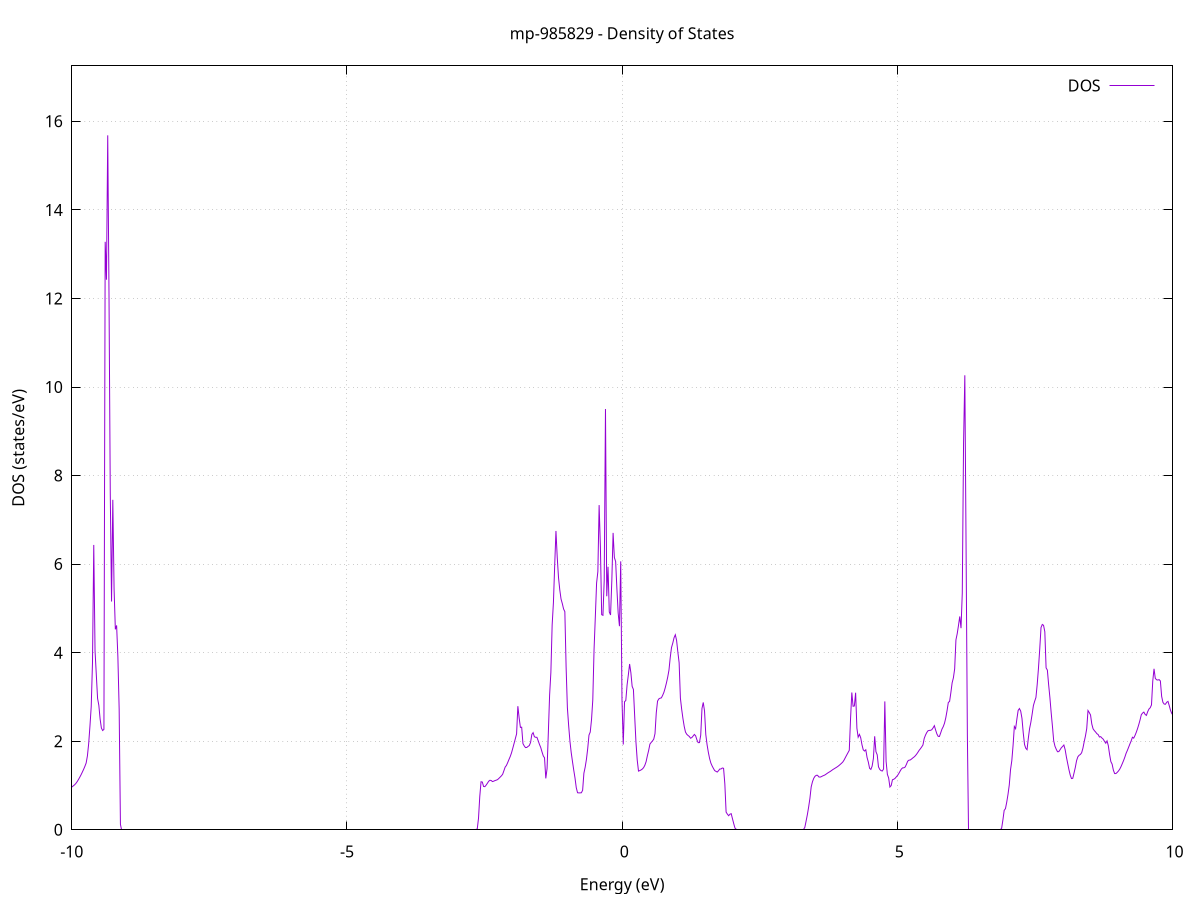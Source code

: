 set title 'mp-985829 - Density of States'
set xlabel 'Energy (eV)'
set ylabel 'DOS (states/eV)'
set grid
set xrange [-10:10]
set yrange [0:17.253]
set xzeroaxis lt -1
set terminal png size 800,600
set output 'mp-985829_dos_gnuplot.png'
plot '-' using 1:2 with lines title 'DOS'
-30.665600 0.000000
-30.642500 0.000000
-30.619400 0.000000
-30.596400 0.000000
-30.573300 0.000000
-30.550200 0.000000
-30.527100 0.000000
-30.504100 0.000000
-30.481000 0.000000
-30.457900 0.000000
-30.434800 0.000000
-30.411800 0.000000
-30.388700 0.000000
-30.365600 0.000000
-30.342600 0.000000
-30.319500 0.000000
-30.296400 0.000000
-30.273300 0.000000
-30.250300 0.000000
-30.227200 0.000000
-30.204100 0.000000
-30.181100 0.000000
-30.158000 0.000000
-30.134900 0.000000
-30.111800 0.000000
-30.088800 0.000000
-30.065700 0.000000
-30.042600 0.000000
-30.019600 0.000000
-29.996500 0.000000
-29.973400 0.000000
-29.950300 0.000000
-29.927300 0.000000
-29.904200 0.000000
-29.881100 0.000000
-29.858000 0.000000
-29.835000 0.000000
-29.811900 0.000000
-29.788800 0.000000
-29.765800 0.000000
-29.742700 0.000000
-29.719600 0.000000
-29.696500 0.000000
-29.673500 0.000000
-29.650400 0.000000
-29.627300 0.000000
-29.604300 0.000000
-29.581200 0.000000
-29.558100 0.000000
-29.535000 0.000000
-29.512000 0.000000
-29.488900 0.000000
-29.465800 0.000000
-29.442800 0.000000
-29.419700 0.000000
-29.396600 0.000000
-29.373500 0.000000
-29.350500 0.000000
-29.327400 0.000000
-29.304300 0.000000
-29.281200 0.000000
-29.258200 0.000000
-29.235100 0.000000
-29.212000 0.000000
-29.189000 0.000000
-29.165900 0.000000
-29.142800 0.000000
-29.119700 0.000000
-29.096700 0.000000
-29.073600 0.000000
-29.050500 0.000000
-29.027500 0.000000
-29.004400 0.000000
-28.981300 0.000000
-28.958200 0.000000
-28.935200 0.000000
-28.912100 0.000000
-28.889000 0.000000
-28.866000 0.000000
-28.842900 0.000000
-28.819800 0.000000
-28.796700 0.000000
-28.773700 0.000000
-28.750600 0.000000
-28.727500 0.000000
-28.704400 0.000000
-28.681400 0.000000
-28.658300 0.000000
-28.635200 0.000000
-28.612200 0.000000
-28.589100 0.000000
-28.566000 16.574900
-28.542900 25.207400
-28.519900 15.275700
-28.496800 11.604300
-28.473700 8.043300
-28.450700 27.228000
-28.427600 44.460600
-28.404500 26.703700
-28.381400 0.000000
-28.358400 0.000000
-28.335300 0.000000
-28.312200 0.000000
-28.289200 0.000000
-28.266100 0.000000
-28.243000 0.000000
-28.219900 0.000000
-28.196900 0.000000
-28.173800 0.000000
-28.150700 0.000000
-28.127600 0.000000
-28.104600 0.000000
-28.081500 0.000000
-28.058400 0.000000
-28.035400 0.000000
-28.012300 0.000000
-27.989200 0.000000
-27.966100 0.000000
-27.943100 0.000000
-27.920000 0.000000
-27.896900 0.000000
-27.873900 0.000000
-27.850800 0.000000
-27.827700 0.000000
-27.804600 0.000000
-27.781600 0.000000
-27.758500 0.000000
-27.735400 0.000000
-27.712400 0.000000
-27.689300 0.000000
-27.666200 0.000000
-27.643100 0.000000
-27.620100 0.000000
-27.597000 0.000000
-27.573900 0.000000
-27.550800 0.000000
-27.527800 0.000000
-27.504700 0.000000
-27.481600 0.000000
-27.458600 0.000000
-27.435500 0.000000
-27.412400 0.000000
-27.389300 0.000000
-27.366300 0.000000
-27.343200 0.000000
-27.320100 0.000000
-27.297100 0.000000
-27.274000 0.000000
-27.250900 0.000000
-27.227800 0.000000
-27.204800 0.000000
-27.181700 0.000000
-27.158600 0.000000
-27.135500 0.000000
-27.112500 0.000000
-27.089400 0.000000
-27.066300 0.000000
-27.043300 0.000000
-27.020200 0.000000
-26.997100 0.000000
-26.974000 0.000000
-26.951000 0.000000
-26.927900 0.000000
-26.904800 0.000000
-26.881800 0.000000
-26.858700 0.000000
-26.835600 0.000000
-26.812500 0.000000
-26.789500 0.000000
-26.766400 0.000000
-26.743300 0.000000
-26.720300 0.000000
-26.697200 0.000000
-26.674100 0.000000
-26.651000 0.000000
-26.628000 0.000000
-26.604900 0.000000
-26.581800 0.000000
-26.558700 0.000000
-26.535700 0.000000
-26.512600 0.000000
-26.489500 0.000000
-26.466500 0.000000
-26.443400 0.000000
-26.420300 0.000000
-26.397200 0.000000
-26.374200 0.000000
-26.351100 0.000000
-26.328000 0.000000
-26.305000 0.000000
-26.281900 0.000000
-26.258800 0.000000
-26.235700 0.000000
-26.212700 0.000000
-26.189600 0.000000
-26.166500 0.000000
-26.143500 0.000000
-26.120400 0.000000
-26.097300 0.000000
-26.074200 0.000000
-26.051200 0.000000
-26.028100 0.000000
-26.005000 0.000000
-25.981900 0.000000
-25.958900 0.000000
-25.935800 0.000000
-25.912700 0.000000
-25.889700 0.000000
-25.866600 0.000000
-25.843500 0.000000
-25.820400 0.000000
-25.797400 0.000000
-25.774300 0.000000
-25.751200 0.000000
-25.728200 0.000000
-25.705100 0.000000
-25.682000 0.000000
-25.658900 0.000000
-25.635900 0.000000
-25.612800 0.000000
-25.589700 0.000000
-25.566700 0.000000
-25.543600 0.000000
-25.520500 0.000000
-25.497400 0.000000
-25.474400 0.000000
-25.451300 0.000000
-25.428200 0.000000
-25.405100 0.000000
-25.382100 0.000000
-25.359000 0.000000
-25.335900 0.000000
-25.312900 0.000000
-25.289800 0.000000
-25.266700 0.000000
-25.243600 0.000000
-25.220600 0.000000
-25.197500 0.000000
-25.174400 0.000000
-25.151400 0.000000
-25.128300 0.000000
-25.105200 0.000000
-25.082100 0.000000
-25.059100 0.000000
-25.036000 0.000000
-25.012900 0.000000
-24.989900 0.000000
-24.966800 0.000000
-24.943700 0.000000
-24.920600 0.000000
-24.897600 0.000000
-24.874500 0.000000
-24.851400 0.000000
-24.828300 0.000000
-24.805300 0.000000
-24.782200 0.000000
-24.759100 0.000000
-24.736100 0.000000
-24.713000 0.000000
-24.689900 0.000000
-24.666800 0.000000
-24.643800 0.000000
-24.620700 0.000000
-24.597600 0.000000
-24.574600 0.000000
-24.551500 0.000000
-24.528400 0.000000
-24.505300 0.000000
-24.482300 0.000000
-24.459200 0.000000
-24.436100 0.000000
-24.413100 0.000000
-24.390000 0.000000
-24.366900 0.000000
-24.343800 0.000000
-24.320800 0.000000
-24.297700 0.000000
-24.274600 0.000000
-24.251500 0.000000
-24.228500 0.000000
-24.205400 0.000000
-24.182300 0.000000
-24.159300 0.000000
-24.136200 0.000000
-24.113100 0.000000
-24.090000 0.000000
-24.067000 0.000000
-24.043900 0.000000
-24.020800 0.000000
-23.997800 0.000000
-23.974700 0.000000
-23.951600 0.000000
-23.928500 0.000000
-23.905500 0.000000
-23.882400 0.000000
-23.859300 0.000000
-23.836300 0.000000
-23.813200 0.000000
-23.790100 0.000000
-23.767000 0.000000
-23.744000 0.000000
-23.720900 0.000000
-23.697800 0.000000
-23.674700 0.000000
-23.651700 0.000000
-23.628600 0.000000
-23.605500 0.000000
-23.582500 0.000000
-23.559400 0.000000
-23.536300 0.000000
-23.513200 0.000000
-23.490200 0.000000
-23.467100 0.000000
-23.444000 0.000000
-23.421000 0.000000
-23.397900 0.000000
-23.374800 0.000000
-23.351700 0.000000
-23.328700 0.000000
-23.305600 0.000000
-23.282500 0.000000
-23.259500 0.000000
-23.236400 0.000000
-23.213300 0.000000
-23.190200 0.000000
-23.167200 0.000000
-23.144100 0.000000
-23.121000 0.000000
-23.097900 0.000000
-23.074900 0.000000
-23.051800 0.000000
-23.028700 0.000000
-23.005700 0.000000
-22.982600 0.000000
-22.959500 0.000000
-22.936400 0.000000
-22.913400 0.000000
-22.890300 0.000000
-22.867200 0.000000
-22.844200 0.000000
-22.821100 0.000000
-22.798000 0.000000
-22.774900 0.000000
-22.751900 0.000000
-22.728800 0.000000
-22.705700 0.000000
-22.682700 0.000000
-22.659600 0.000000
-22.636500 0.000000
-22.613400 0.000000
-22.590400 0.000000
-22.567300 0.000000
-22.544200 0.000000
-22.521100 0.000000
-22.498100 0.000000
-22.475000 0.000000
-22.451900 0.000000
-22.428900 0.000000
-22.405800 0.000000
-22.382700 0.000000
-22.359600 0.000000
-22.336600 0.000000
-22.313500 0.000000
-22.290400 0.000000
-22.267400 0.000000
-22.244300 0.000000
-22.221200 0.000000
-22.198100 0.000000
-22.175100 0.000000
-22.152000 0.000000
-22.128900 0.000000
-22.105900 0.000000
-22.082800 0.000000
-22.059700 0.000000
-22.036600 0.000000
-22.013600 0.000000
-21.990500 0.000000
-21.967400 0.000000
-21.944300 0.000000
-21.921300 0.000000
-21.898200 0.000000
-21.875100 0.000000
-21.852100 0.000000
-21.829000 0.000000
-21.805900 0.000000
-21.782800 0.000000
-21.759800 0.000000
-21.736700 0.000000
-21.713600 0.000000
-21.690600 0.000000
-21.667500 0.000000
-21.644400 0.000000
-21.621300 0.000000
-21.598300 0.000000
-21.575200 0.000000
-21.552100 0.000000
-21.529100 0.000000
-21.506000 0.000000
-21.482900 0.000000
-21.459800 0.000000
-21.436800 0.000000
-21.413700 0.000000
-21.390600 0.000000
-21.367500 0.000000
-21.344500 0.000000
-21.321400 0.000000
-21.298300 0.000000
-21.275300 0.000000
-21.252200 0.000000
-21.229100 0.000000
-21.206000 0.000000
-21.183000 0.000000
-21.159900 0.000000
-21.136800 0.000000
-21.113800 0.000000
-21.090700 0.000000
-21.067600 0.000000
-21.044500 0.000000
-21.021500 0.000000
-20.998400 0.000000
-20.975300 0.000000
-20.952200 0.000000
-20.929200 0.000000
-20.906100 0.000000
-20.883000 0.000000
-20.860000 0.000000
-20.836900 0.000000
-20.813800 0.000000
-20.790700 0.000000
-20.767700 0.000000
-20.744600 0.000000
-20.721500 0.000000
-20.698500 0.000000
-20.675400 0.000000
-20.652300 0.000000
-20.629200 0.000000
-20.606200 0.000000
-20.583100 0.000000
-20.560000 0.000000
-20.537000 0.000000
-20.513900 0.000000
-20.490800 0.000000
-20.467700 0.000000
-20.444700 0.000000
-20.421600 0.000000
-20.398500 0.000000
-20.375400 0.000000
-20.352400 0.000000
-20.329300 0.000000
-20.306200 0.000000
-20.283200 0.000000
-20.260100 0.000000
-20.237000 0.000000
-20.213900 0.000000
-20.190900 0.000000
-20.167800 0.000000
-20.144700 0.000000
-20.121700 0.000000
-20.098600 0.000000
-20.075500 0.000000
-20.052400 0.000000
-20.029400 0.000000
-20.006300 0.000000
-19.983200 0.000000
-19.960200 0.000000
-19.937100 0.000000
-19.914000 0.000000
-19.890900 0.000000
-19.867900 0.000000
-19.844800 0.000000
-19.821700 0.000000
-19.798600 0.000000
-19.775600 0.000000
-19.752500 0.000000
-19.729400 0.000000
-19.706400 0.000000
-19.683300 0.000000
-19.660200 0.000000
-19.637100 0.000000
-19.614100 0.000000
-19.591000 0.000000
-19.567900 0.000000
-19.544900 0.000000
-19.521800 0.000000
-19.498700 0.000000
-19.475600 0.000000
-19.452600 0.000000
-19.429500 0.000000
-19.406400 0.000000
-19.383400 0.000000
-19.360300 0.000000
-19.337200 0.000000
-19.314100 0.000000
-19.291100 0.000000
-19.268000 0.000000
-19.244900 0.000000
-19.221800 0.000000
-19.198800 0.000000
-19.175700 0.000000
-19.152600 0.000000
-19.129600 0.000000
-19.106500 0.000000
-19.083400 0.000000
-19.060300 0.000000
-19.037300 0.000000
-19.014200 0.000000
-18.991100 0.000000
-18.968100 0.000000
-18.945000 0.000000
-18.921900 0.000000
-18.898800 0.000000
-18.875800 0.000000
-18.852700 0.000000
-18.829600 0.000000
-18.806600 0.000000
-18.783500 0.000000
-18.760400 0.000000
-18.737300 0.000000
-18.714300 0.000000
-18.691200 0.000000
-18.668100 0.000000
-18.645000 0.000000
-18.622000 0.000000
-18.598900 0.000000
-18.575800 0.000000
-18.552800 0.000000
-18.529700 0.000000
-18.506600 0.000000
-18.483500 0.000000
-18.460500 0.000000
-18.437400 0.000000
-18.414300 0.000000
-18.391300 0.000000
-18.368200 0.000000
-18.345100 0.000000
-18.322000 0.000000
-18.299000 0.000000
-18.275900 0.000000
-18.252800 0.000000
-18.229800 0.000000
-18.206700 0.000000
-18.183600 0.000000
-18.160500 0.000000
-18.137500 0.000000
-18.114400 0.000000
-18.091300 0.000000
-18.068200 0.000000
-18.045200 0.000000
-18.022100 0.000000
-17.999000 0.000000
-17.976000 0.000000
-17.952900 0.000000
-17.929800 0.000000
-17.906700 0.000000
-17.883700 0.000000
-17.860600 0.000000
-17.837500 0.000000
-17.814500 0.000000
-17.791400 0.000000
-17.768300 0.000000
-17.745200 0.000000
-17.722200 0.000000
-17.699100 0.000000
-17.676000 0.000000
-17.653000 0.000000
-17.629900 0.000000
-17.606800 0.000000
-17.583700 0.000000
-17.560700 0.000000
-17.537600 0.000000
-17.514500 0.000000
-17.491400 0.000000
-17.468400 0.000000
-17.445300 0.000000
-17.422200 0.000000
-17.399200 0.000000
-17.376100 0.000000
-17.353000 0.000000
-17.329900 0.000000
-17.306900 0.000000
-17.283800 0.000000
-17.260700 0.000000
-17.237700 0.000000
-17.214600 0.000000
-17.191500 0.000000
-17.168400 0.000000
-17.145400 0.000000
-17.122300 0.000000
-17.099200 0.000000
-17.076200 0.000000
-17.053100 0.000000
-17.030000 0.000000
-17.006900 0.000000
-16.983900 0.000000
-16.960800 0.000000
-16.937700 0.000000
-16.914600 0.000000
-16.891600 0.000000
-16.868500 0.000000
-16.845400 0.000000
-16.822400 0.000000
-16.799300 0.000000
-16.776200 0.000000
-16.753100 0.000000
-16.730100 0.000000
-16.707000 0.000000
-16.683900 0.000000
-16.660900 0.000000
-16.637800 0.000000
-16.614700 0.000000
-16.591600 0.000000
-16.568600 0.000000
-16.545500 0.000000
-16.522400 0.000000
-16.499400 0.000000
-16.476300 0.000000
-16.453200 0.000000
-16.430100 0.000000
-16.407100 0.000000
-16.384000 0.000000
-16.360900 0.000000
-16.337800 0.000000
-16.314800 0.000000
-16.291700 0.000000
-16.268600 0.000000
-16.245600 0.000000
-16.222500 0.000000
-16.199400 0.000000
-16.176300 0.000000
-16.153300 0.000000
-16.130200 0.000000
-16.107100 0.000000
-16.084100 0.000000
-16.061000 0.000000
-16.037900 0.000000
-16.014800 0.000000
-15.991800 0.000000
-15.968700 0.000000
-15.945600 0.000000
-15.922600 0.000000
-15.899500 0.000000
-15.876400 0.000000
-15.853300 0.000000
-15.830300 0.000000
-15.807200 0.000000
-15.784100 0.000000
-15.761000 0.000000
-15.738000 0.000000
-15.714900 0.000000
-15.691800 0.000000
-15.668800 0.000000
-15.645700 0.000000
-15.622600 0.000000
-15.599500 0.000000
-15.576500 0.000000
-15.553400 0.000000
-15.530300 0.000000
-15.507300 0.000000
-15.484200 0.000000
-15.461100 0.000000
-15.438000 0.000000
-15.415000 0.000000
-15.391900 0.000000
-15.368800 0.000000
-15.345800 0.000000
-15.322700 0.000000
-15.299600 0.000000
-15.276500 0.000000
-15.253500 0.000000
-15.230400 0.000000
-15.207300 0.000000
-15.184200 0.000000
-15.161200 0.000000
-15.138100 0.000000
-15.115000 0.000000
-15.092000 0.000000
-15.068900 0.000000
-15.045800 0.000000
-15.022700 0.000000
-14.999700 0.000000
-14.976600 0.000000
-14.953500 0.000000
-14.930500 0.000000
-14.907400 0.000000
-14.884300 0.000000
-14.861200 0.000000
-14.838200 0.000000
-14.815100 0.000000
-14.792000 0.000000
-14.768900 0.000000
-14.745900 0.000000
-14.722800 0.000000
-14.699700 0.000000
-14.676700 0.000000
-14.653600 0.000000
-14.630500 0.000000
-14.607400 0.000000
-14.584400 0.000000
-14.561300 0.000000
-14.538200 0.000000
-14.515200 0.000000
-14.492100 0.000000
-14.469000 0.000000
-14.445900 0.000000
-14.422900 0.000000
-14.399800 0.000000
-14.376700 0.000000
-14.353700 0.000000
-14.330600 0.000000
-14.307500 0.000000
-14.284400 0.000000
-14.261400 0.000000
-14.238300 0.000000
-14.215200 0.000000
-14.192100 0.000000
-14.169100 0.000000
-14.146000 0.000000
-14.122900 0.000000
-14.099900 0.000000
-14.076800 0.000000
-14.053700 0.000000
-14.030600 0.000000
-14.007600 0.000000
-13.984500 0.000000
-13.961400 0.000000
-13.938400 0.000000
-13.915300 0.000000
-13.892200 0.000000
-13.869100 0.000000
-13.846100 0.000000
-13.823000 0.000000
-13.799900 0.000000
-13.776900 0.000000
-13.753800 0.000000
-13.730700 0.000000
-13.707600 0.000000
-13.684600 0.000000
-13.661500 0.000000
-13.638400 0.000000
-13.615300 0.000000
-13.592300 0.000000
-13.569200 0.000000
-13.546100 0.000000
-13.523100 0.000000
-13.500000 0.000000
-13.476900 0.000000
-13.453800 0.000000
-13.430800 0.000000
-13.407700 0.000000
-13.384600 0.000000
-13.361600 0.000000
-13.338500 0.000000
-13.315400 0.000000
-13.292300 0.000000
-13.269300 0.000000
-13.246200 0.000000
-13.223100 0.000000
-13.200100 0.000000
-13.177000 0.000000
-13.153900 0.000000
-13.130800 0.000000
-13.107800 0.000000
-13.084700 0.000000
-13.061600 0.000000
-13.038500 0.000000
-13.015500 0.000000
-12.992400 0.000000
-12.969300 0.000000
-12.946300 0.000000
-12.923200 0.000000
-12.900100 0.000000
-12.877000 0.000000
-12.854000 0.000000
-12.830900 0.000000
-12.807800 0.000000
-12.784800 0.000000
-12.761700 0.000000
-12.738600 0.000000
-12.715500 0.000000
-12.692500 0.000000
-12.669400 0.000000
-12.646300 0.000000
-12.623300 0.000000
-12.600200 0.000000
-12.577100 0.000000
-12.554000 0.000000
-12.531000 0.000000
-12.507900 0.000000
-12.484800 0.000000
-12.461700 0.000000
-12.438700 0.000000
-12.415600 0.000000
-12.392500 0.000000
-12.369500 0.000000
-12.346400 0.000000
-12.323300 0.000000
-12.300200 0.000000
-12.277200 0.000000
-12.254100 0.000000
-12.231000 0.000000
-12.208000 0.000000
-12.184900 0.000000
-12.161800 0.000000
-12.138700 0.000000
-12.115700 0.000000
-12.092600 0.000000
-12.069500 0.000000
-12.046500 0.000000
-12.023400 0.000000
-12.000300 0.000000
-11.977200 0.000000
-11.954200 0.000000
-11.931100 0.000000
-11.908000 0.000000
-11.884900 0.000000
-11.861900 0.000000
-11.838800 0.000000
-11.815700 0.000000
-11.792700 0.000000
-11.769600 0.000000
-11.746500 0.000000
-11.723400 0.000000
-11.700400 0.000000
-11.677300 0.000000
-11.654200 0.000000
-11.631200 0.000000
-11.608100 0.000000
-11.585000 0.000000
-11.561900 0.000000
-11.538900 0.000000
-11.515800 0.000000
-11.492700 0.000000
-11.469700 0.000000
-11.446600 0.000000
-11.423500 0.000000
-11.400400 0.000000
-11.377400 0.000000
-11.354300 0.000000
-11.331200 0.000000
-11.308100 0.000000
-11.285100 0.000000
-11.262000 0.000000
-11.238900 0.000000
-11.215900 0.000000
-11.192800 0.000000
-11.169700 0.000000
-11.146600 0.000000
-11.123600 0.000000
-11.100500 0.000000
-11.077400 0.000000
-11.054400 0.000000
-11.031300 0.000000
-11.008200 0.000000
-10.985100 0.000000
-10.962100 0.000000
-10.939000 0.000000
-10.915900 0.000000
-10.892900 0.000000
-10.869800 0.000000
-10.846700 0.000000
-10.823600 0.000000
-10.800600 0.000000
-10.777500 0.000000
-10.754400 0.000000
-10.731300 0.032000
-10.708300 0.294700
-10.685200 0.426600
-10.662100 0.640600
-10.639100 0.627200
-10.616000 0.665500
-10.592900 0.668300
-10.569800 0.661600
-10.546800 0.656800
-10.523700 0.679400
-10.500600 0.703700
-10.477600 0.705400
-10.454500 0.707400
-10.431400 0.702200
-10.408300 0.710900
-10.385300 0.723000
-10.362200 0.739100
-10.339100 0.755000
-10.316100 0.763000
-10.293000 0.769600
-10.269900 0.774400
-10.246800 0.785200
-10.223800 0.797800
-10.200700 0.811600
-10.177600 0.826300
-10.154500 0.842100
-10.131500 0.857500
-10.108400 0.873500
-10.085300 0.890000
-10.062300 0.908700
-10.039200 0.929000
-10.016100 0.950200
-9.993000 0.971700
-9.970000 0.994100
-9.946900 1.017600
-9.923800 1.049800
-9.900800 1.089500
-9.877700 1.137500
-9.854600 1.188100
-9.831500 1.242800
-9.808500 1.302100
-9.785400 1.364200
-9.762300 1.432000
-9.739300 1.506800
-9.716200 1.668600
-9.693100 1.948400
-9.670000 2.341400
-9.647000 2.782000
-9.623900 3.773200
-9.600800 6.433000
-9.577700 4.046500
-9.554700 3.506600
-9.531600 2.967700
-9.508500 2.809900
-9.485500 2.502400
-9.462400 2.298900
-9.439300 2.241500
-9.416200 2.267100
-9.393200 13.279900
-9.370100 12.423000
-9.347000 15.684100
-9.324000 12.098600
-9.300900 7.611500
-9.277800 5.154800
-9.254700 7.451700
-9.231700 5.442900
-9.208600 4.527000
-9.185500 4.615300
-9.162500 3.907100
-9.139400 2.727000
-9.116300 0.122600
-9.093200 0.000000
-9.070200 0.000000
-9.047100 0.000000
-9.024000 0.000000
-9.000900 0.000000
-8.977900 0.000000
-8.954800 0.000000
-8.931700 0.000000
-8.908700 0.000000
-8.885600 0.000000
-8.862500 0.000000
-8.839400 0.000000
-8.816400 0.000000
-8.793300 0.000000
-8.770200 0.000000
-8.747200 0.000000
-8.724100 0.000000
-8.701000 0.000000
-8.677900 0.000000
-8.654900 0.000000
-8.631800 0.000000
-8.608700 0.000000
-8.585600 0.000000
-8.562600 0.000000
-8.539500 0.000000
-8.516400 0.000000
-8.493400 0.000000
-8.470300 0.000000
-8.447200 0.000000
-8.424100 0.000000
-8.401100 0.000000
-8.378000 0.000000
-8.354900 0.000000
-8.331900 0.000000
-8.308800 0.000000
-8.285700 0.000000
-8.262600 0.000000
-8.239600 0.000000
-8.216500 0.000000
-8.193400 0.000000
-8.170400 0.000000
-8.147300 0.000000
-8.124200 0.000000
-8.101100 0.000000
-8.078100 0.000000
-8.055000 0.000000
-8.031900 0.000000
-8.008800 0.000000
-7.985800 0.000000
-7.962700 0.000000
-7.939600 0.000000
-7.916600 0.000000
-7.893500 0.000000
-7.870400 0.000000
-7.847300 0.000000
-7.824300 0.000000
-7.801200 0.000000
-7.778100 0.000000
-7.755100 0.000000
-7.732000 0.000000
-7.708900 0.000000
-7.685800 0.000000
-7.662800 0.000000
-7.639700 0.000000
-7.616600 0.000000
-7.593600 0.000000
-7.570500 0.000000
-7.547400 0.000000
-7.524300 0.000000
-7.501300 0.000000
-7.478200 0.000000
-7.455100 0.000000
-7.432000 0.000000
-7.409000 0.000000
-7.385900 0.000000
-7.362800 0.000000
-7.339800 0.000000
-7.316700 0.000000
-7.293600 0.000000
-7.270500 0.000000
-7.247500 0.000000
-7.224400 0.000000
-7.201300 0.000000
-7.178300 0.000000
-7.155200 0.000000
-7.132100 0.000000
-7.109000 0.000000
-7.086000 0.000000
-7.062900 0.000000
-7.039800 0.000000
-7.016800 0.000000
-6.993700 0.000000
-6.970600 0.000000
-6.947500 0.000000
-6.924500 0.000000
-6.901400 0.000000
-6.878300 0.000000
-6.855200 0.000000
-6.832200 0.000000
-6.809100 0.000000
-6.786000 0.000000
-6.763000 0.000000
-6.739900 0.000000
-6.716800 0.000000
-6.693700 0.000000
-6.670700 0.000000
-6.647600 0.000000
-6.624500 0.000000
-6.601500 0.000000
-6.578400 0.000000
-6.555300 0.000000
-6.532200 0.000000
-6.509200 0.000000
-6.486100 0.000000
-6.463000 0.000000
-6.440000 0.000000
-6.416900 0.000000
-6.393800 0.000000
-6.370700 0.000000
-6.347700 0.000000
-6.324600 0.000000
-6.301500 0.000000
-6.278400 0.000000
-6.255400 0.000000
-6.232300 0.000000
-6.209200 0.000000
-6.186200 0.000000
-6.163100 0.000000
-6.140000 0.000000
-6.116900 0.000000
-6.093900 0.000000
-6.070800 0.000000
-6.047700 0.000000
-6.024700 0.000000
-6.001600 0.000000
-5.978500 0.000000
-5.955400 0.000000
-5.932400 0.000000
-5.909300 0.000000
-5.886200 0.000000
-5.863200 0.000000
-5.840100 0.000000
-5.817000 0.000000
-5.793900 0.000000
-5.770900 0.000000
-5.747800 0.000000
-5.724700 0.000000
-5.701600 0.000000
-5.678600 0.000000
-5.655500 0.000000
-5.632400 0.000000
-5.609400 0.000000
-5.586300 0.000000
-5.563200 0.000000
-5.540100 0.000000
-5.517100 0.000000
-5.494000 0.000000
-5.470900 0.000000
-5.447900 0.000000
-5.424800 0.000000
-5.401700 0.000000
-5.378600 0.000000
-5.355600 0.000000
-5.332500 0.000000
-5.309400 0.000000
-5.286400 0.000000
-5.263300 0.000000
-5.240200 0.000000
-5.217100 0.000000
-5.194100 0.000000
-5.171000 0.000000
-5.147900 0.000000
-5.124800 0.000000
-5.101800 0.000000
-5.078700 0.000000
-5.055600 0.000000
-5.032600 0.000000
-5.009500 0.000000
-4.986400 0.000000
-4.963300 0.000000
-4.940300 0.000000
-4.917200 0.000000
-4.894100 0.000000
-4.871100 0.000000
-4.848000 0.000000
-4.824900 0.000000
-4.801800 0.000000
-4.778800 0.000000
-4.755700 0.000000
-4.732600 0.000000
-4.709600 0.000000
-4.686500 0.000000
-4.663400 0.000000
-4.640300 0.000000
-4.617300 0.000000
-4.594200 0.000000
-4.571100 0.000000
-4.548000 0.000000
-4.525000 0.000000
-4.501900 0.000000
-4.478800 0.000000
-4.455800 0.000000
-4.432700 0.000000
-4.409600 0.000000
-4.386500 0.000000
-4.363500 0.000000
-4.340400 0.000000
-4.317300 0.000000
-4.294300 0.000000
-4.271200 0.000000
-4.248100 0.000000
-4.225000 0.000000
-4.202000 0.000000
-4.178900 0.000000
-4.155800 0.000000
-4.132800 0.000000
-4.109700 0.000000
-4.086600 0.000000
-4.063500 0.000000
-4.040500 0.000000
-4.017400 0.000000
-3.994300 0.000000
-3.971200 0.000000
-3.948200 0.000000
-3.925100 0.000000
-3.902000 0.000000
-3.879000 0.000000
-3.855900 0.000000
-3.832800 0.000000
-3.809700 0.000000
-3.786700 0.000000
-3.763600 0.000000
-3.740500 0.000000
-3.717500 0.000000
-3.694400 0.000000
-3.671300 0.000000
-3.648200 0.000000
-3.625200 0.000000
-3.602100 0.000000
-3.579000 0.000000
-3.556000 0.000000
-3.532900 0.000000
-3.509800 0.000000
-3.486700 0.000000
-3.463700 0.000000
-3.440600 0.000000
-3.417500 0.000000
-3.394400 0.000000
-3.371400 0.000000
-3.348300 0.000000
-3.325200 0.000000
-3.302200 0.000000
-3.279100 0.000000
-3.256000 0.000000
-3.232900 0.000000
-3.209900 0.000000
-3.186800 0.000000
-3.163700 0.000000
-3.140700 0.000000
-3.117600 0.000000
-3.094500 0.000000
-3.071400 0.000000
-3.048400 0.000000
-3.025300 0.000000
-3.002200 0.000000
-2.979200 0.000000
-2.956100 0.000000
-2.933000 0.000000
-2.909900 0.000000
-2.886900 0.000000
-2.863800 0.000000
-2.840700 0.000000
-2.817600 0.000000
-2.794600 0.000000
-2.771500 0.000000
-2.748400 0.000000
-2.725400 0.000000
-2.702300 0.000000
-2.679200 0.000000
-2.656100 0.000000
-2.633100 0.016500
-2.610000 0.258800
-2.586900 0.751300
-2.563900 1.084600
-2.540800 1.078200
-2.517700 0.977800
-2.494600 0.973800
-2.471600 1.008200
-2.448500 1.050300
-2.425400 1.095600
-2.402300 1.118100
-2.379300 1.112400
-2.356200 1.088600
-2.333100 1.097800
-2.310100 1.111700
-2.287000 1.120800
-2.263900 1.132800
-2.240800 1.159400
-2.217800 1.187800
-2.194700 1.217000
-2.171600 1.252500
-2.148600 1.333000
-2.125500 1.415600
-2.102400 1.453200
-2.079300 1.518300
-2.056300 1.588600
-2.033200 1.655700
-2.010100 1.737400
-1.987100 1.840700
-1.964000 1.948300
-1.940900 2.056700
-1.917800 2.166600
-1.894800 2.791100
-1.871700 2.526400
-1.848600 2.312300
-1.825500 2.316900
-1.802500 1.946300
-1.779400 1.894700
-1.756300 1.856700
-1.733300 1.859000
-1.710200 1.882100
-1.687100 1.902000
-1.664000 1.972100
-1.641000 2.153000
-1.617900 2.193700
-1.594800 2.102100
-1.571800 2.088300
-1.548700 2.088400
-1.525600 2.011300
-1.502500 1.928600
-1.479500 1.858900
-1.456400 1.760400
-1.433300 1.669300
-1.410300 1.625300
-1.387200 1.160400
-1.364100 1.384200
-1.341000 2.192200
-1.318000 3.041000
-1.294900 3.557000
-1.271800 4.625500
-1.248700 5.131600
-1.225700 5.965900
-1.202600 6.749100
-1.179500 6.154200
-1.156500 5.700200
-1.133400 5.421200
-1.110300 5.211900
-1.087200 5.108800
-1.064200 4.987200
-1.041100 4.926000
-1.018000 3.671200
-0.995000 2.757500
-0.971900 2.351200
-0.948800 2.003000
-0.925700 1.745500
-0.902700 1.542700
-0.879600 1.347900
-0.856500 1.169400
-0.833500 0.950100
-0.810400 0.837100
-0.787300 0.832500
-0.764200 0.833800
-0.741200 0.835400
-0.718100 0.891800
-0.695000 1.277300
-0.671900 1.413500
-0.648900 1.590300
-0.625800 1.832400
-0.602700 2.138100
-0.579700 2.206700
-0.556600 2.486300
-0.533500 2.931400
-0.510400 4.072200
-0.487400 4.806200
-0.464300 5.573100
-0.441200 5.829800
-0.418200 7.333600
-0.395100 6.393000
-0.372000 4.857700
-0.348900 4.843600
-0.325900 5.631200
-0.302800 9.503600
-0.279700 5.274700
-0.256700 5.941200
-0.233600 4.918000
-0.210500 4.851100
-0.187400 5.633200
-0.164400 6.704900
-0.141300 6.148600
-0.118200 6.059800
-0.095100 5.436000
-0.072100 4.893400
-0.049000 4.598800
-0.025900 6.062200
-0.002900 2.942200
0.020200 1.925700
0.043300 2.891700
0.066400 2.919200
0.089400 3.266700
0.112500 3.497700
0.135600 3.743500
0.158600 3.547600
0.181700 3.239900
0.204800 3.169400
0.227900 2.564600
0.250900 1.980200
0.274000 1.574600
0.297100 1.325100
0.320100 1.336600
0.343200 1.351000
0.366300 1.371500
0.389400 1.402800
0.412400 1.456600
0.435500 1.538600
0.458600 1.673100
0.481700 1.791900
0.504700 1.935200
0.527800 1.972700
0.550900 2.005700
0.573900 2.046000
0.597000 2.171500
0.620100 2.641500
0.643200 2.905500
0.666200 2.955300
0.689300 2.971500
0.712400 2.979000
0.735400 3.034900
0.758500 3.103100
0.781600 3.201400
0.804700 3.315800
0.827700 3.446300
0.850800 3.605900
0.873900 3.891400
0.896900 4.115200
0.920000 4.216100
0.943100 4.336900
0.966200 4.404700
0.989200 4.276900
1.012300 4.012900
1.035400 3.773700
1.058500 2.973900
1.081500 2.722800
1.104600 2.512900
1.127700 2.335900
1.150700 2.207200
1.173800 2.157100
1.196900 2.130400
1.220000 2.107900
1.243000 2.068000
1.266100 2.082200
1.289200 2.116700
1.312200 2.153300
1.335300 2.121900
1.358400 2.031700
1.381500 1.967600
1.404500 1.969000
1.427600 2.135300
1.450700 2.739900
1.473700 2.876100
1.496800 2.682800
1.519900 2.150500
1.543000 1.923400
1.566000 1.751100
1.589100 1.608400
1.612200 1.506200
1.635300 1.440500
1.658300 1.386300
1.681400 1.336800
1.704500 1.319500
1.727500 1.303400
1.750600 1.333400
1.773700 1.371900
1.796800 1.372900
1.819800 1.395600
1.842900 1.387800
1.866000 1.035100
1.889000 0.398700
1.912100 0.353400
1.935200 0.317800
1.958300 0.351100
1.981300 0.363700
2.004400 0.251400
2.027500 0.139100
2.050500 0.037700
2.073600 0.000000
2.096700 0.000000
2.119800 0.000000
2.142800 0.000000
2.165900 0.000000
2.189000 0.000000
2.212100 0.000000
2.235100 0.000000
2.258200 0.000000
2.281300 0.000000
2.304300 0.000000
2.327400 0.000000
2.350500 0.000000
2.373600 0.000000
2.396600 0.000000
2.419700 0.000000
2.442800 0.000000
2.465800 0.000000
2.488900 0.000000
2.512000 0.000000
2.535100 0.000000
2.558100 0.000000
2.581200 0.000000
2.604300 0.000000
2.627300 0.000000
2.650400 0.000000
2.673500 0.000000
2.696600 0.000000
2.719600 0.000000
2.742700 0.000000
2.765800 0.000000
2.788900 0.000000
2.811900 0.000000
2.835000 0.000000
2.858100 0.000000
2.881100 0.000000
2.904200 0.000000
2.927300 0.000000
2.950400 0.000000
2.973400 0.000000
2.996500 0.000000
3.019600 0.000000
3.042600 0.000000
3.065700 0.000000
3.088800 0.000000
3.111900 0.000000
3.134900 0.000000
3.158000 0.000000
3.181100 0.000000
3.204100 0.000000
3.227200 0.000000
3.250300 0.000000
3.273400 0.000000
3.296400 0.000000
3.319500 0.054300
3.342600 0.196600
3.365700 0.343600
3.388700 0.514400
3.411800 0.708300
3.434900 0.967600
3.457900 1.083500
3.481000 1.161600
3.504100 1.208200
3.527200 1.230000
3.550200 1.230600
3.573300 1.194100
3.596400 1.189300
3.619400 1.199600
3.642500 1.215400
3.665600 1.227300
3.688700 1.241200
3.711700 1.261900
3.734800 1.282200
3.757900 1.300200
3.781000 1.316900
3.804000 1.337400
3.827100 1.358700
3.850200 1.376100
3.873200 1.394100
3.896300 1.411600
3.919400 1.431300
3.942500 1.453900
3.965500 1.478900
3.988600 1.504900
4.011700 1.534500
4.034700 1.579700
4.057800 1.635400
4.080900 1.689400
4.104000 1.742100
4.127000 1.794800
4.150100 2.508100
4.173200 3.100700
4.196200 2.789900
4.219300 2.795700
4.242400 3.095200
4.265500 2.294200
4.288500 2.090800
4.311600 2.154300
4.334700 2.078900
4.357800 1.920200
4.380800 1.806200
4.403900 1.778500
4.427000 1.807100
4.450000 1.633900
4.473100 1.528900
4.496200 1.388000
4.519300 1.363200
4.542300 1.437000
4.565400 1.611500
4.588500 2.111900
4.611500 1.764000
4.634600 1.692800
4.657700 1.421800
4.680800 1.363000
4.703800 1.336400
4.726900 1.327000
4.750000 1.372700
4.773000 2.899200
4.796100 1.545100
4.819200 1.251000
4.842300 1.170600
4.865300 0.965900
4.888400 0.998100
4.911500 1.129600
4.934600 1.140600
4.957600 1.159900
4.980700 1.193400
5.003800 1.225800
5.026800 1.271000
5.049900 1.322900
5.073000 1.370800
5.096100 1.398300
5.119100 1.400000
5.142200 1.417600
5.165300 1.477400
5.188300 1.548400
5.211400 1.572100
5.234500 1.576000
5.257600 1.597400
5.280600 1.621600
5.303700 1.643400
5.326800 1.670900
5.349800 1.706300
5.372900 1.748000
5.396000 1.793800
5.419100 1.829600
5.442100 1.869900
5.465200 1.914100
5.488300 2.061300
5.511400 2.137500
5.534400 2.195300
5.557500 2.235900
5.580600 2.244500
5.603600 2.245700
5.626700 2.260400
5.649800 2.301300
5.672900 2.351500
5.695900 2.252600
5.719000 2.164100
5.742100 2.110100
5.765100 2.107300
5.788200 2.188900
5.811300 2.273400
5.834400 2.329100
5.857400 2.406800
5.880500 2.528000
5.903600 2.689200
5.926600 2.876200
5.949700 2.898600
5.972800 3.096300
5.995900 3.318700
6.018900 3.432300
6.042000 3.634700
6.065100 4.288700
6.088200 4.428600
6.111200 4.613700
6.134300 4.817200
6.157400 4.553600
6.180400 5.345400
6.203500 8.731100
6.226600 10.264400
6.249700 6.309500
6.272700 2.160600
6.295800 0.000000
6.318900 0.000000
6.341900 0.000000
6.365000 0.000000
6.388100 0.000000
6.411200 0.000000
6.434200 0.000000
6.457300 0.000000
6.480400 0.000000
6.503400 0.000000
6.526500 0.000000
6.549600 0.000000
6.572700 0.000000
6.595700 0.000000
6.618800 0.000000
6.641900 0.000000
6.665000 0.000000
6.688000 0.000000
6.711100 0.000000
6.734200 0.000000
6.757200 0.000000
6.780300 0.000000
6.803400 0.000000
6.826500 0.000000
6.849500 0.000000
6.872600 0.000000
6.895700 0.036500
6.918700 0.223300
6.941800 0.439300
6.964900 0.477400
6.988000 0.623400
7.011000 0.799400
7.034100 1.011200
7.057200 1.358400
7.080200 1.560400
7.103300 1.907600
7.126400 2.332800
7.149500 2.283200
7.172500 2.502100
7.195600 2.696900
7.218700 2.738000
7.241800 2.679900
7.264800 2.516000
7.287900 2.189900
7.311000 1.928800
7.334000 1.840700
7.357100 1.808900
7.380200 2.065800
7.403300 2.285600
7.426300 2.427900
7.449400 2.608700
7.472500 2.804500
7.495500 2.902700
7.518600 2.987200
7.541700 3.282200
7.564800 3.652700
7.587800 4.084700
7.610900 4.567300
7.634000 4.637100
7.657000 4.618100
7.680100 4.471000
7.703200 3.656600
7.726300 3.606800
7.749300 3.278900
7.772400 2.986000
7.795500 2.644300
7.818600 2.337300
7.841600 2.006100
7.864700 1.885900
7.887800 1.817500
7.910800 1.762600
7.933900 1.765300
7.957000 1.807200
7.980100 1.852000
8.003100 1.881200
8.026200 1.914200
8.049300 1.810800
8.072300 1.642200
8.095400 1.498300
8.118500 1.356800
8.141600 1.235900
8.164600 1.157100
8.187700 1.162100
8.210800 1.281100
8.233800 1.406300
8.256900 1.560900
8.280000 1.647100
8.303100 1.682900
8.326100 1.700800
8.349200 1.739700
8.372300 1.841900
8.395400 1.987500
8.418400 2.118900
8.441500 2.284700
8.464600 2.692900
8.487600 2.647800
8.510700 2.592700
8.533800 2.388400
8.556900 2.280200
8.579900 2.239700
8.603000 2.208100
8.626100 2.169900
8.649100 2.150400
8.672200 2.095500
8.695300 2.103100
8.718400 2.071800
8.741400 2.046100
8.764500 1.997500
8.787600 1.955300
8.810600 2.007700
8.833700 1.900300
8.856800 1.702100
8.879900 1.539600
8.902900 1.482700
8.926000 1.345200
8.949100 1.269100
8.972200 1.270300
8.995200 1.295800
9.018300 1.328300
9.041400 1.369600
9.064400 1.426300
9.087500 1.493100
9.110600 1.562100
9.133700 1.639300
9.156700 1.726400
9.179800 1.792200
9.202900 1.865000
9.225900 1.937500
9.249000 2.006900
9.272100 2.090200
9.295200 2.069600
9.318200 2.128700
9.341300 2.200200
9.364400 2.282400
9.387400 2.376400
9.410500 2.480400
9.433600 2.599700
9.456700 2.636200
9.479700 2.658100
9.502800 2.605200
9.525900 2.583200
9.549000 2.666400
9.572000 2.726800
9.595100 2.755800
9.618200 2.820100
9.641200 3.356500
9.664300 3.635800
9.687400 3.419500
9.710500 3.388000
9.733500 3.381500
9.756600 3.391000
9.779700 3.361500
9.802700 3.013800
9.825800 2.878900
9.848900 2.839200
9.872000 2.834900
9.895000 2.880700
9.918100 2.899400
9.941200 2.801900
9.964300 2.696500
9.987300 2.625500
10.010400 2.585300
10.033500 2.531600
10.056500 2.347200
10.079600 2.201400
10.102700 2.156400
10.125800 2.170200
10.148800 1.865000
10.171900 1.819800
10.195000 1.747000
10.218000 1.724700
10.241100 1.704100
10.264200 1.714500
10.287300 1.713400
10.310300 1.651900
10.333400 1.495300
10.356500 1.435600
10.379500 1.414600
10.402600 1.440600
10.425700 1.553400
10.448800 1.227300
10.471800 1.150900
10.494900 1.104100
10.518000 1.041500
10.541100 0.965300
10.564100 0.900800
10.587200 0.871300
10.610300 0.851600
10.633300 0.820900
10.656400 0.875400
10.679500 0.961800
10.702600 1.035000
10.725600 1.112700
10.748700 1.212800
10.771800 1.308000
10.794800 1.415900
10.817900 1.539900
10.841000 1.703100
10.864100 1.868600
10.887100 2.064900
10.910200 2.332300
10.933300 2.391200
10.956300 2.491700
10.979400 2.542800
11.002500 2.581500
11.025600 2.630800
11.048600 2.622200
11.071700 2.612000
11.094800 2.637300
11.117900 2.630000
11.140900 2.605000
11.164000 2.585800
11.187100 2.563100
11.210100 2.565800
11.233200 2.589500
11.256300 2.622800
11.279400 2.673200
11.302400 2.689600
11.325500 2.778000
11.348600 2.979100
11.371600 2.912200
11.394700 2.755400
11.417800 2.613600
11.440900 2.573700
11.463900 2.546900
11.487000 2.516500
11.510100 2.439000
11.533100 2.368900
11.556200 2.322600
11.579300 2.492100
11.602400 2.485100
11.625400 2.334100
11.648500 2.252000
11.671600 2.275500
11.694700 2.231900
11.717700 2.132800
11.740800 2.076200
11.763900 2.056700
11.786900 2.036100
11.810000 2.022000
11.833100 2.063200
11.856200 2.155500
11.879200 2.105500
11.902300 2.091600
11.925400 2.142700
11.948400 2.193100
11.971500 2.244800
11.994600 2.240900
12.017700 2.219600
12.040700 2.171800
12.063800 2.125500
12.086900 2.036500
12.109900 1.952000
12.133000 1.894500
12.156100 1.838000
12.179200 1.781800
12.202200 1.726200
12.225300 1.673600
12.248400 1.618600
12.271500 1.579500
12.294500 1.586400
12.317600 1.582000
12.340700 1.516100
12.363700 1.449800
12.386800 1.385600
12.409900 1.310400
12.433000 1.232600
12.456000 1.149700
12.479100 1.069000
12.502200 0.993100
12.525200 0.908900
12.548300 0.789600
12.571400 0.711100
12.594500 0.643300
12.617500 0.578600
12.640600 0.516200
12.663700 0.400100
12.686700 0.359700
12.709800 0.327000
12.732900 0.302300
12.756000 0.278200
12.779000 0.258000
12.802100 0.232300
12.825200 0.209400
12.848300 0.192600
12.871300 0.178800
12.894400 0.165700
12.917500 0.151900
12.940500 0.137400
12.963600 0.123200
12.986700 0.109600
13.009800 0.096300
13.032800 0.082100
13.055900 0.069100
13.079000 0.057000
13.102000 0.046100
13.125100 0.036700
13.148200 0.029000
13.171300 0.022800
13.194300 0.018100
13.217400 0.013900
13.240500 0.010200
13.263500 0.007200
13.286600 0.004600
13.309700 0.002600
13.332800 0.001200
13.355800 0.000300
13.378900 0.000000
13.402000 0.000000
13.425100 0.000000
13.448100 0.000000
13.471200 0.000000
13.494300 0.000000
13.517300 0.000000
13.540400 0.000000
13.563500 0.000000
13.586600 0.000000
13.609600 0.000000
13.632700 0.000000
13.655800 0.000000
13.678800 0.000000
13.701900 0.000000
13.725000 0.000000
13.748100 0.000000
13.771100 0.000000
13.794200 0.000000
13.817300 0.000000
13.840300 0.000000
13.863400 0.000000
13.886500 0.000000
13.909600 0.000000
13.932600 0.000000
13.955700 0.000000
13.978800 0.000000
14.001900 0.000000
14.024900 0.000000
14.048000 0.000000
14.071100 0.000000
14.094100 0.000000
14.117200 0.000000
14.140300 0.000000
14.163400 0.000000
14.186400 0.000000
14.209500 0.000000
14.232600 0.000000
14.255600 0.000000
14.278700 0.000000
14.301800 0.000000
14.324900 0.000000
14.347900 0.000000
14.371000 0.000000
14.394100 0.000000
14.417100 0.000000
14.440200 0.000000
14.463300 0.000000
14.486400 0.000000
14.509400 0.000000
14.532500 0.000000
14.555600 0.000000
14.578700 0.000000
14.601700 0.000000
14.624800 0.000000
14.647900 0.000000
14.670900 0.000000
14.694000 0.000000
14.717100 0.000000
14.740200 0.000000
14.763200 0.000000
14.786300 0.000000
14.809400 0.000000
14.832400 0.000000
14.855500 0.000000
14.878600 0.000000
14.901700 0.000000
14.924700 0.000000
14.947800 0.000000
14.970900 0.000000
14.993900 0.000000
15.017000 0.000000
15.040100 0.000000
15.063200 0.000000
15.086200 0.000000
15.109300 0.000000
15.132400 0.000000
15.155500 0.000000
15.178500 0.000000
15.201600 0.000000
15.224700 0.000000
15.247700 0.000000
15.270800 0.000000
15.293900 0.000000
15.317000 0.000000
15.340000 0.000000
15.363100 0.000000
15.386200 0.000000
15.409200 0.000000
15.432300 0.000000
15.455400 0.000000
15.478500 0.000000
e
